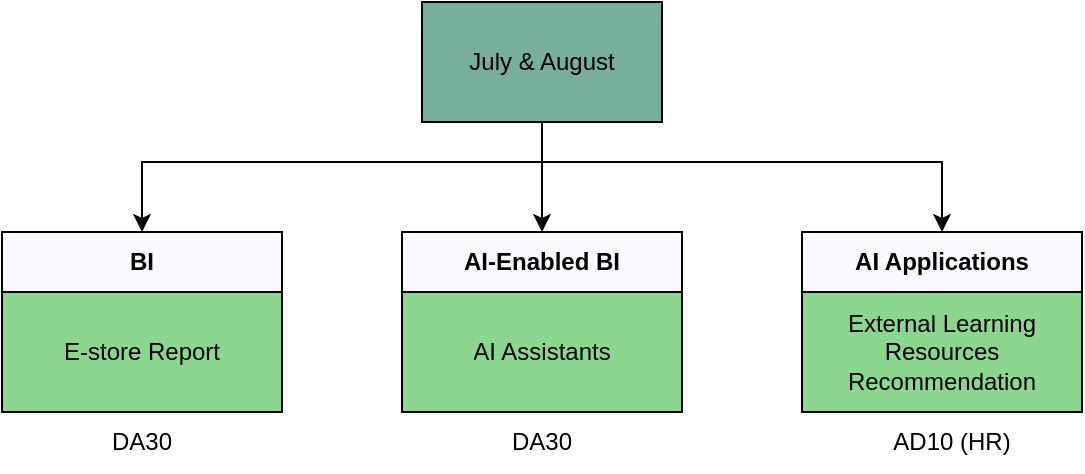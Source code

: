 <mxfile version="24.7.7">
  <diagram name="Page-1" id="Z8hETCGOK5S6t_2NCr5Q">
    <mxGraphModel dx="794" dy="446" grid="1" gridSize="10" guides="1" tooltips="1" connect="1" arrows="1" fold="1" page="1" pageScale="1" pageWidth="850" pageHeight="1100" math="0" shadow="0">
      <root>
        <mxCell id="0" />
        <mxCell id="1" parent="0" />
        <mxCell id="FUNJFnEwx6fy59qMaxHP-31" value="" style="edgeStyle=orthogonalEdgeStyle;rounded=0;orthogonalLoop=1;jettySize=auto;html=1;entryX=0.5;entryY=0;entryDx=0;entryDy=0;" edge="1" parent="1" source="FUNJFnEwx6fy59qMaxHP-34" target="FUNJFnEwx6fy59qMaxHP-37">
          <mxGeometry relative="1" as="geometry" />
        </mxCell>
        <mxCell id="FUNJFnEwx6fy59qMaxHP-32" style="edgeStyle=orthogonalEdgeStyle;rounded=0;orthogonalLoop=1;jettySize=auto;html=1;entryX=0.5;entryY=0;entryDx=0;entryDy=0;" edge="1" parent="1" source="FUNJFnEwx6fy59qMaxHP-34" target="FUNJFnEwx6fy59qMaxHP-35">
          <mxGeometry relative="1" as="geometry">
            <Array as="points">
              <mxPoint x="400" y="140" />
              <mxPoint x="200" y="140" />
            </Array>
          </mxGeometry>
        </mxCell>
        <mxCell id="FUNJFnEwx6fy59qMaxHP-33" style="edgeStyle=orthogonalEdgeStyle;rounded=0;orthogonalLoop=1;jettySize=auto;html=1;entryX=0.5;entryY=0;entryDx=0;entryDy=0;" edge="1" parent="1" source="FUNJFnEwx6fy59qMaxHP-34" target="FUNJFnEwx6fy59qMaxHP-39">
          <mxGeometry relative="1" as="geometry">
            <Array as="points">
              <mxPoint x="400" y="140" />
              <mxPoint x="600" y="140" />
            </Array>
          </mxGeometry>
        </mxCell>
        <mxCell id="FUNJFnEwx6fy59qMaxHP-34" value="July &amp;amp; August" style="rounded=0;whiteSpace=wrap;html=1;align=center;fillColor=#77AF9C;strokeColor=#000000;gradientColor=none;" vertex="1" parent="1">
          <mxGeometry x="340" y="60" width="120" height="60" as="geometry" />
        </mxCell>
        <mxCell id="FUNJFnEwx6fy59qMaxHP-35" value="&lt;b&gt;BI&lt;/b&gt;" style="swimlane;fontStyle=0;childLayout=stackLayout;horizontal=1;startSize=30;horizontalStack=0;resizeParent=1;resizeParentMax=0;resizeLast=0;collapsible=1;marginBottom=0;whiteSpace=wrap;html=1;fillColor=#F8FAFF;" vertex="1" parent="1">
          <mxGeometry x="130" y="175" width="140" height="90" as="geometry">
            <mxRectangle x="150" y="160" width="50" height="30" as="alternateBounds" />
          </mxGeometry>
        </mxCell>
        <mxCell id="FUNJFnEwx6fy59qMaxHP-36" value="&lt;font color=&quot;#000000&quot;&gt;E-store Report&lt;/font&gt;" style="text;strokeColor=default;fillColor=#8CD790;align=center;verticalAlign=middle;spacingLeft=4;spacingRight=4;overflow=hidden;points=[[0,0.5],[1,0.5]];portConstraint=eastwest;rotatable=0;whiteSpace=wrap;html=1;fontColor=#ffffff;" vertex="1" parent="FUNJFnEwx6fy59qMaxHP-35">
          <mxGeometry y="30" width="140" height="60" as="geometry" />
        </mxCell>
        <mxCell id="FUNJFnEwx6fy59qMaxHP-37" value="&lt;b&gt;AI-Enabled BI&lt;/b&gt;" style="swimlane;fontStyle=0;childLayout=stackLayout;horizontal=1;startSize=30;horizontalStack=0;resizeParent=1;resizeParentMax=0;resizeLast=0;collapsible=1;marginBottom=0;whiteSpace=wrap;html=1;fillColor=#F8FAFF;" vertex="1" parent="1">
          <mxGeometry x="330" y="175" width="140" height="90" as="geometry">
            <mxRectangle x="150" y="160" width="50" height="30" as="alternateBounds" />
          </mxGeometry>
        </mxCell>
        <mxCell id="FUNJFnEwx6fy59qMaxHP-38" value="&lt;font color=&quot;#000000&quot;&gt;AI Assistants&lt;/font&gt;" style="text;strokeColor=#000000;fillColor=#8CD790;align=center;verticalAlign=middle;spacingLeft=4;spacingRight=4;overflow=hidden;points=[[0,0.5],[1,0.5]];portConstraint=eastwest;rotatable=0;whiteSpace=wrap;html=1;fontColor=#ffffff;" vertex="1" parent="FUNJFnEwx6fy59qMaxHP-37">
          <mxGeometry y="30" width="140" height="60" as="geometry" />
        </mxCell>
        <mxCell id="FUNJFnEwx6fy59qMaxHP-39" value="&lt;b&gt;AI Applications&lt;/b&gt;" style="swimlane;fontStyle=0;childLayout=stackLayout;horizontal=1;startSize=30;horizontalStack=0;resizeParent=1;resizeParentMax=0;resizeLast=0;collapsible=1;marginBottom=0;whiteSpace=wrap;html=1;fillColor=#F8FAFF;" vertex="1" parent="1">
          <mxGeometry x="530" y="175" width="140" height="90" as="geometry">
            <mxRectangle x="150" y="160" width="50" height="30" as="alternateBounds" />
          </mxGeometry>
        </mxCell>
        <mxCell id="FUNJFnEwx6fy59qMaxHP-40" value="&lt;div&gt;External Learning Resources Recommendation&lt;/div&gt;" style="text;strokeColor=#000000;fillColor=#8CD790;align=center;verticalAlign=middle;spacingLeft=4;spacingRight=4;overflow=hidden;points=[[0,0.5],[1,0.5]];portConstraint=eastwest;rotatable=0;whiteSpace=wrap;html=1;" vertex="1" parent="FUNJFnEwx6fy59qMaxHP-39">
          <mxGeometry y="30" width="140" height="60" as="geometry" />
        </mxCell>
        <mxCell id="FUNJFnEwx6fy59qMaxHP-41" value="DA30" style="text;html=1;align=center;verticalAlign=middle;whiteSpace=wrap;rounded=0;" vertex="1" parent="1">
          <mxGeometry x="170" y="265" width="60" height="30" as="geometry" />
        </mxCell>
        <mxCell id="FUNJFnEwx6fy59qMaxHP-42" value="DA30" style="text;html=1;align=center;verticalAlign=middle;whiteSpace=wrap;rounded=0;" vertex="1" parent="1">
          <mxGeometry x="370" y="265" width="60" height="30" as="geometry" />
        </mxCell>
        <mxCell id="FUNJFnEwx6fy59qMaxHP-43" value="AD10 (HR)" style="text;html=1;align=center;verticalAlign=middle;whiteSpace=wrap;rounded=0;" vertex="1" parent="1">
          <mxGeometry x="570" y="265" width="70" height="30" as="geometry" />
        </mxCell>
      </root>
    </mxGraphModel>
  </diagram>
</mxfile>
